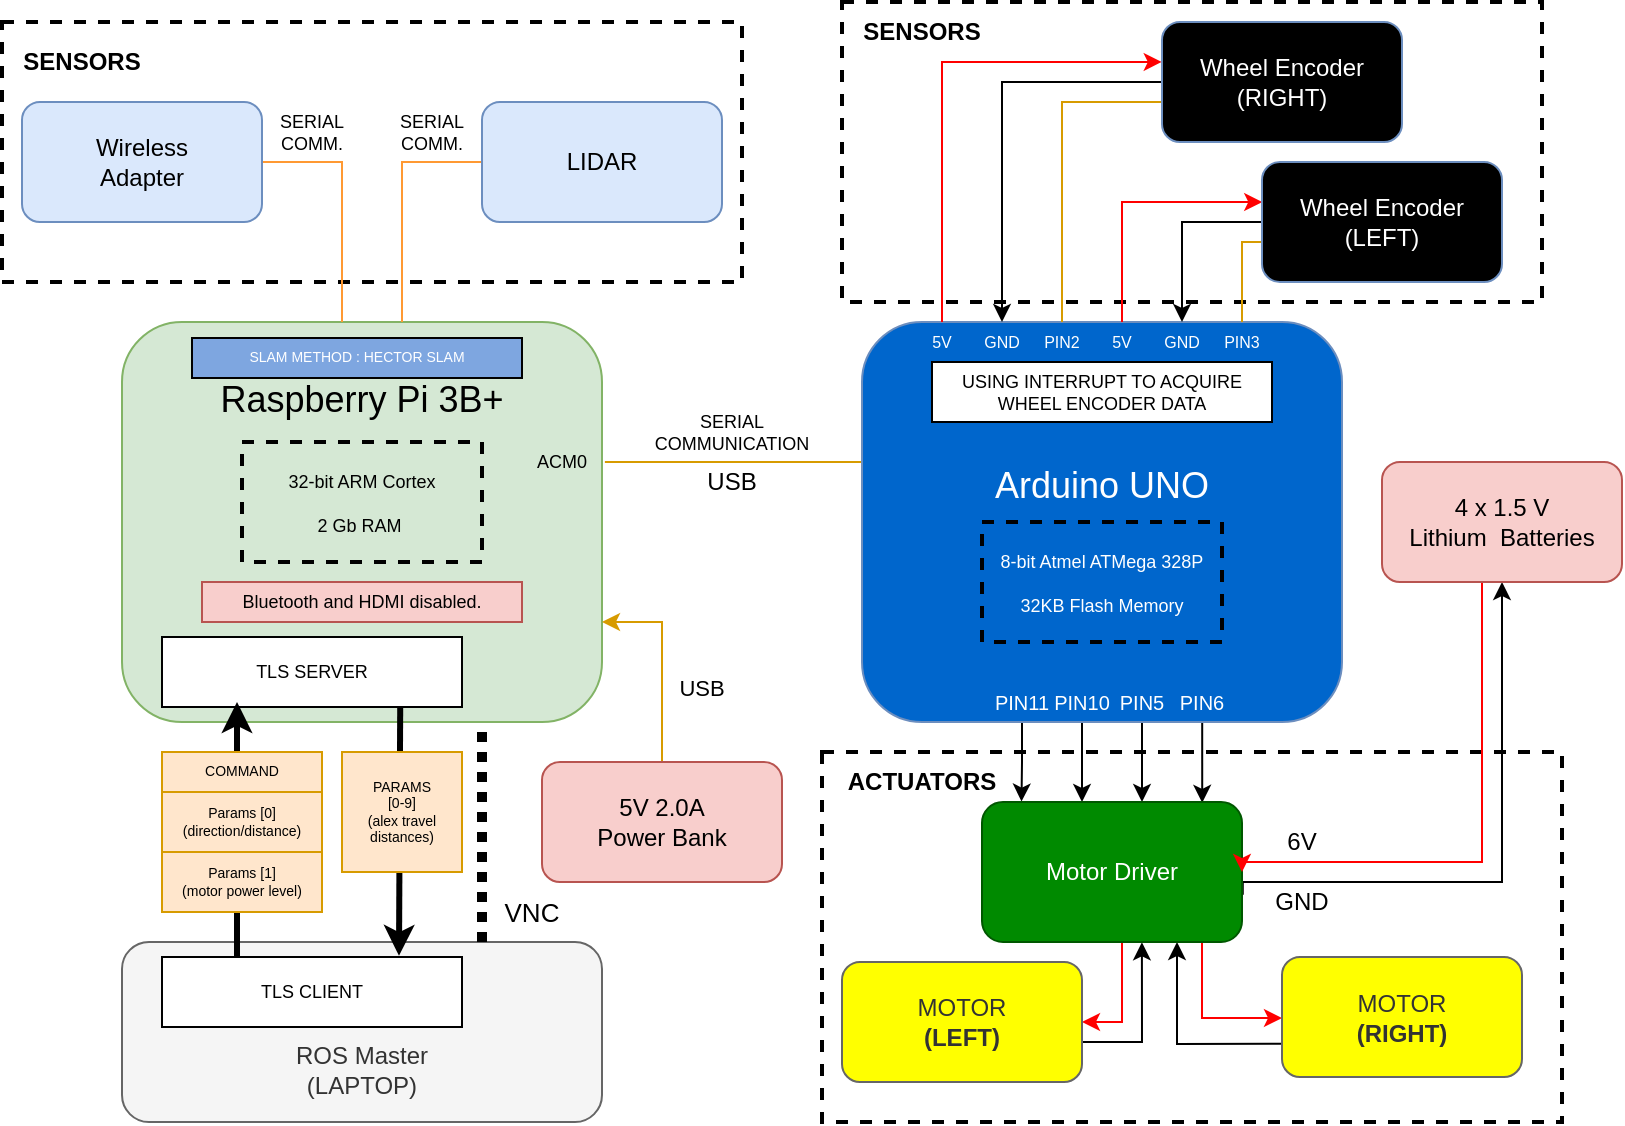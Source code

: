 <mxfile version="12.9.2" type="github">
  <diagram id="VnCIQRjtmT7jwR76PHyO" name="Page-1">
    <mxGraphModel dx="944" dy="564" grid="1" gridSize="10" guides="1" tooltips="1" connect="1" arrows="1" fold="1" page="1" pageScale="1" pageWidth="850" pageHeight="1100" math="0" shadow="0">
      <root>
        <mxCell id="0" />
        <mxCell id="1" parent="0" />
        <mxCell id="y9Z0lJfgHbXX7u5EFjHM-21" value="" style="rounded=0;whiteSpace=wrap;html=1;fontSize=8;fillColor=none;dashed=1;strokeWidth=2;" parent="1" vertex="1">
          <mxGeometry x="440" y="200" width="350" height="150" as="geometry" />
        </mxCell>
        <mxCell id="y9Z0lJfgHbXX7u5EFjHM-27" value="" style="rounded=0;whiteSpace=wrap;html=1;fontSize=8;fillColor=none;dashed=1;strokeWidth=2;" parent="1" vertex="1">
          <mxGeometry x="430" y="575" width="370" height="185" as="geometry" />
        </mxCell>
        <mxCell id="y9Z0lJfgHbXX7u5EFjHM-23" value="" style="rounded=0;whiteSpace=wrap;html=1;fontSize=8;fillColor=none;dashed=1;strokeWidth=2;" parent="1" vertex="1">
          <mxGeometry x="20" y="210" width="370" height="130" as="geometry" />
        </mxCell>
        <mxCell id="2CkAWybl6f_ozzkzrOvi-16" style="edgeStyle=orthogonalEdgeStyle;rounded=0;orthogonalLoop=1;jettySize=auto;html=1;exitX=1.006;exitY=0.35;exitDx=0;exitDy=0;entryX=0;entryY=0.5;entryDx=0;entryDy=0;endArrow=none;endFill=0;fillColor=#ffe6cc;strokeColor=#d79b00;exitPerimeter=0;" parent="1" source="2CkAWybl6f_ozzkzrOvi-1" target="2CkAWybl6f_ozzkzrOvi-2" edge="1">
          <mxGeometry relative="1" as="geometry">
            <Array as="points">
              <mxPoint x="450" y="430" />
            </Array>
          </mxGeometry>
        </mxCell>
        <mxCell id="2CkAWybl6f_ozzkzrOvi-1" value="&lt;br&gt;Raspberry Pi 3B+" style="rounded=1;whiteSpace=wrap;html=1;fontSize=18;fillColor=#d5e8d4;strokeColor=#82b366;verticalAlign=top;" parent="1" vertex="1">
          <mxGeometry x="80" y="360" width="240" height="200" as="geometry" />
        </mxCell>
        <mxCell id="2CkAWybl6f_ozzkzrOvi-23" style="edgeStyle=orthogonalEdgeStyle;rounded=0;orthogonalLoop=1;jettySize=auto;html=1;exitX=0.75;exitY=1;exitDx=0;exitDy=0;endArrow=classic;endFill=1;strokeColor=#000000;" parent="1" source="2CkAWybl6f_ozzkzrOvi-2" target="2CkAWybl6f_ozzkzrOvi-8" edge="1">
          <mxGeometry relative="1" as="geometry">
            <Array as="points">
              <mxPoint x="590" y="560" />
            </Array>
          </mxGeometry>
        </mxCell>
        <mxCell id="2CkAWybl6f_ozzkzrOvi-32" style="edgeStyle=orthogonalEdgeStyle;rounded=0;orthogonalLoop=1;jettySize=auto;html=1;exitX=0.5;exitY=1;exitDx=0;exitDy=0;startArrow=none;startFill=0;endArrow=classic;endFill=1;strokeColor=#000000;" parent="1" source="2CkAWybl6f_ozzkzrOvi-2" target="2CkAWybl6f_ozzkzrOvi-8" edge="1">
          <mxGeometry relative="1" as="geometry">
            <Array as="points">
              <mxPoint x="560" y="560" />
            </Array>
          </mxGeometry>
        </mxCell>
        <mxCell id="2CkAWybl6f_ozzkzrOvi-33" style="edgeStyle=orthogonalEdgeStyle;rounded=0;orthogonalLoop=1;jettySize=auto;html=1;exitX=0.5;exitY=1;exitDx=0;exitDy=0;entryX=0.152;entryY=-0.003;entryDx=0;entryDy=0;entryPerimeter=0;startArrow=none;startFill=0;endArrow=classic;endFill=1;strokeColor=#000000;" parent="1" source="2CkAWybl6f_ozzkzrOvi-2" target="2CkAWybl6f_ozzkzrOvi-8" edge="1">
          <mxGeometry relative="1" as="geometry">
            <Array as="points">
              <mxPoint x="530" y="560" />
              <mxPoint x="530" y="580" />
            </Array>
          </mxGeometry>
        </mxCell>
        <mxCell id="y9Z0lJfgHbXX7u5EFjHM-2" style="edgeStyle=orthogonalEdgeStyle;rounded=0;orthogonalLoop=1;jettySize=auto;html=1;exitX=0.75;exitY=1;exitDx=0;exitDy=0;entryX=0.847;entryY=0.006;entryDx=0;entryDy=0;entryPerimeter=0;" parent="1" source="2CkAWybl6f_ozzkzrOvi-2" target="2CkAWybl6f_ozzkzrOvi-8" edge="1">
          <mxGeometry relative="1" as="geometry">
            <Array as="points">
              <mxPoint x="620" y="560" />
            </Array>
          </mxGeometry>
        </mxCell>
        <mxCell id="y9Z0lJfgHbXX7u5EFjHM-19" style="edgeStyle=orthogonalEdgeStyle;rounded=0;orthogonalLoop=1;jettySize=auto;html=1;exitX=1.003;exitY=0.662;exitDx=0;exitDy=0;startArrow=none;startFill=0;endArrow=classic;endFill=1;strokeColor=#000000;fontSize=8;exitPerimeter=0;entryX=0.5;entryY=1;entryDx=0;entryDy=0;" parent="1" source="2CkAWybl6f_ozzkzrOvi-8" target="y9Z0lJfgHbXX7u5EFjHM-17" edge="1">
          <mxGeometry relative="1" as="geometry">
            <Array as="points">
              <mxPoint x="770" y="640" />
            </Array>
            <mxPoint x="770" y="491" as="targetPoint" />
          </mxGeometry>
        </mxCell>
        <mxCell id="2CkAWybl6f_ozzkzrOvi-2" value="&lt;br&gt;&lt;br&gt;&lt;br&gt;Arduino UNO" style="rounded=1;whiteSpace=wrap;html=1;fontSize=18;fillColor=#0066CC;strokeColor=#6c8ebf;verticalAlign=top;fontColor=#FFFFFF;" parent="1" vertex="1">
          <mxGeometry x="450" y="360" width="240" height="200" as="geometry" />
        </mxCell>
        <mxCell id="2CkAWybl6f_ozzkzrOvi-13" style="edgeStyle=orthogonalEdgeStyle;rounded=0;orthogonalLoop=1;jettySize=auto;html=1;exitX=0;exitY=0.5;exitDx=0;exitDy=0;entryX=0.5;entryY=0;entryDx=0;entryDy=0;" parent="1" source="2CkAWybl6f_ozzkzrOvi-3" target="y9Z0lJfgHbXX7u5EFjHM-16" edge="1">
          <mxGeometry relative="1" as="geometry">
            <mxPoint x="620" y="360" as="targetPoint" />
            <Array as="points">
              <mxPoint x="610" y="310" />
            </Array>
          </mxGeometry>
        </mxCell>
        <mxCell id="2CkAWybl6f_ozzkzrOvi-35" style="edgeStyle=orthogonalEdgeStyle;rounded=0;orthogonalLoop=1;jettySize=auto;html=1;exitX=0.001;exitY=0.334;exitDx=0;exitDy=0;startArrow=classic;startFill=1;endArrow=none;endFill=0;strokeColor=#FF0000;exitPerimeter=0;entryX=0.5;entryY=0;entryDx=0;entryDy=0;" parent="1" source="2CkAWybl6f_ozzkzrOvi-3" target="y9Z0lJfgHbXX7u5EFjHM-14" edge="1">
          <mxGeometry relative="1" as="geometry">
            <Array as="points">
              <mxPoint x="580" y="300" />
            </Array>
            <mxPoint x="600" y="360" as="targetPoint" />
          </mxGeometry>
        </mxCell>
        <mxCell id="2CkAWybl6f_ozzkzrOvi-36" style="edgeStyle=orthogonalEdgeStyle;rounded=0;orthogonalLoop=1;jettySize=auto;html=1;exitX=0;exitY=0.75;exitDx=0;exitDy=0;startArrow=none;startFill=0;endArrow=none;endFill=0;strokeColor=#d79b00;fillColor=#ffe6cc;" parent="1" source="2CkAWybl6f_ozzkzrOvi-3" edge="1">
          <mxGeometry relative="1" as="geometry">
            <mxPoint x="640" y="360" as="targetPoint" />
            <Array as="points">
              <mxPoint x="650" y="320" />
              <mxPoint x="640" y="320" />
            </Array>
          </mxGeometry>
        </mxCell>
        <mxCell id="2CkAWybl6f_ozzkzrOvi-3" value="Wheel Encoder&lt;br&gt;(LEFT)" style="rounded=1;whiteSpace=wrap;html=1;fillColor=#000000;strokeColor=#6c8ebf;fontColor=#FFFFFF;" parent="1" vertex="1">
          <mxGeometry x="650" y="280" width="120" height="60" as="geometry" />
        </mxCell>
        <mxCell id="2CkAWybl6f_ozzkzrOvi-22" style="edgeStyle=orthogonalEdgeStyle;rounded=0;orthogonalLoop=1;jettySize=auto;html=1;endArrow=classic;endFill=1;strokeColor=#000000;entryX=0.5;entryY=0;entryDx=0;entryDy=0;" parent="1" source="2CkAWybl6f_ozzkzrOvi-4" target="y9Z0lJfgHbXX7u5EFjHM-15" edge="1">
          <mxGeometry relative="1" as="geometry">
            <Array as="points">
              <mxPoint x="520" y="240" />
            </Array>
            <mxPoint x="560" y="360" as="targetPoint" />
          </mxGeometry>
        </mxCell>
        <mxCell id="2CkAWybl6f_ozzkzrOvi-37" style="edgeStyle=orthogonalEdgeStyle;rounded=0;orthogonalLoop=1;jettySize=auto;html=1;exitX=0;exitY=0.75;exitDx=0;exitDy=0;startArrow=none;startFill=0;endArrow=none;endFill=0;strokeColor=#d79b00;fillColor=#ffe6cc;entryX=0.5;entryY=0;entryDx=0;entryDy=0;" parent="1" source="2CkAWybl6f_ozzkzrOvi-4" target="y9Z0lJfgHbXX7u5EFjHM-12" edge="1">
          <mxGeometry relative="1" as="geometry">
            <Array as="points">
              <mxPoint x="600" y="225" />
              <mxPoint x="610" y="225" />
              <mxPoint x="610" y="250" />
              <mxPoint x="550" y="250" />
            </Array>
            <mxPoint x="580" y="360" as="targetPoint" />
          </mxGeometry>
        </mxCell>
        <mxCell id="2CkAWybl6f_ozzkzrOvi-38" style="edgeStyle=orthogonalEdgeStyle;rounded=0;orthogonalLoop=1;jettySize=auto;html=1;exitX=-0.001;exitY=0.333;exitDx=0;exitDy=0;startArrow=classic;startFill=1;endArrow=none;endFill=0;strokeColor=#FF0000;exitPerimeter=0;" parent="1" source="2CkAWybl6f_ozzkzrOvi-4" target="2CkAWybl6f_ozzkzrOvi-2" edge="1">
          <mxGeometry relative="1" as="geometry">
            <Array as="points">
              <mxPoint x="490" y="230" />
            </Array>
          </mxGeometry>
        </mxCell>
        <mxCell id="2CkAWybl6f_ozzkzrOvi-4" value="Wheel Encoder&lt;br&gt;(RIGHT)" style="rounded=1;whiteSpace=wrap;html=1;fillColor=#000000;strokeColor=#6c8ebf;fontColor=#FFFFFF;" parent="1" vertex="1">
          <mxGeometry x="600" y="210" width="120" height="60" as="geometry" />
        </mxCell>
        <mxCell id="2CkAWybl6f_ozzkzrOvi-11" style="edgeStyle=orthogonalEdgeStyle;rounded=0;orthogonalLoop=1;jettySize=auto;html=1;exitX=0;exitY=0.5;exitDx=0;exitDy=0;strokeColor=#FF9933;endArrow=none;endFill=0;" parent="1" source="2CkAWybl6f_ozzkzrOvi-5" edge="1">
          <mxGeometry relative="1" as="geometry">
            <mxPoint x="220" y="360" as="targetPoint" />
            <Array as="points">
              <mxPoint x="220" y="280" />
              <mxPoint x="220" y="360" />
            </Array>
          </mxGeometry>
        </mxCell>
        <mxCell id="2CkAWybl6f_ozzkzrOvi-5" value="LIDAR" style="rounded=1;whiteSpace=wrap;html=1;fillColor=#dae8fc;strokeColor=#6c8ebf;" parent="1" vertex="1">
          <mxGeometry x="260" y="250" width="120" height="60" as="geometry" />
        </mxCell>
        <mxCell id="2CkAWybl6f_ozzkzrOvi-26" style="edgeStyle=orthogonalEdgeStyle;rounded=0;orthogonalLoop=1;jettySize=auto;html=1;exitX=0.5;exitY=1;exitDx=0;exitDy=0;endArrow=classic;endFill=1;strokeColor=#FF0000;" parent="1" source="2CkAWybl6f_ozzkzrOvi-8" target="2CkAWybl6f_ozzkzrOvi-25" edge="1">
          <mxGeometry relative="1" as="geometry">
            <Array as="points">
              <mxPoint x="620" y="670" />
              <mxPoint x="620" y="708" />
            </Array>
          </mxGeometry>
        </mxCell>
        <mxCell id="2CkAWybl6f_ozzkzrOvi-27" style="edgeStyle=orthogonalEdgeStyle;rounded=0;orthogonalLoop=1;jettySize=auto;html=1;exitX=0.25;exitY=1;exitDx=0;exitDy=0;endArrow=classic;endFill=1;strokeColor=#FF0000;entryX=1;entryY=0.5;entryDx=0;entryDy=0;" parent="1" source="2CkAWybl6f_ozzkzrOvi-8" target="2CkAWybl6f_ozzkzrOvi-24" edge="1">
          <mxGeometry relative="1" as="geometry">
            <Array as="points">
              <mxPoint x="580" y="670" />
              <mxPoint x="580" y="710" />
            </Array>
          </mxGeometry>
        </mxCell>
        <mxCell id="2CkAWybl6f_ozzkzrOvi-29" style="edgeStyle=orthogonalEdgeStyle;rounded=0;orthogonalLoop=1;jettySize=auto;html=1;entryX=1;entryY=0.75;entryDx=0;entryDy=0;endArrow=none;endFill=0;strokeColor=#000000;startArrow=classic;startFill=1;exitX=0.615;exitY=1.002;exitDx=0;exitDy=0;exitPerimeter=0;" parent="1" target="2CkAWybl6f_ozzkzrOvi-24" edge="1" source="2CkAWybl6f_ozzkzrOvi-8">
          <mxGeometry relative="1" as="geometry">
            <mxPoint x="530" y="659" as="sourcePoint" />
            <Array as="points">
              <mxPoint x="590" y="720" />
              <mxPoint x="560" y="720" />
            </Array>
          </mxGeometry>
        </mxCell>
        <mxCell id="2CkAWybl6f_ozzkzrOvi-31" style="edgeStyle=orthogonalEdgeStyle;rounded=0;orthogonalLoop=1;jettySize=auto;html=1;exitX=0.75;exitY=1;exitDx=0;exitDy=0;entryX=0.003;entryY=0.722;entryDx=0;entryDy=0;entryPerimeter=0;startArrow=classic;startFill=1;endArrow=none;endFill=0;strokeColor=#000000;" parent="1" source="2CkAWybl6f_ozzkzrOvi-8" target="2CkAWybl6f_ozzkzrOvi-25" edge="1">
          <mxGeometry relative="1" as="geometry">
            <Array as="points">
              <mxPoint x="608" y="721" />
              <mxPoint x="608" y="721" />
            </Array>
          </mxGeometry>
        </mxCell>
        <mxCell id="2CkAWybl6f_ozzkzrOvi-8" value="Motor Driver" style="rounded=1;whiteSpace=wrap;html=1;fillColor=#008a00;strokeColor=#005700;fontColor=#ffffff;" parent="1" vertex="1">
          <mxGeometry x="510" y="600" width="130" height="70" as="geometry" />
        </mxCell>
        <mxCell id="2CkAWybl6f_ozzkzrOvi-12" style="edgeStyle=orthogonalEdgeStyle;rounded=0;orthogonalLoop=1;jettySize=auto;html=1;exitX=1;exitY=0.5;exitDx=0;exitDy=0;strokeColor=#FF9933;endArrow=none;endFill=0;" parent="1" source="2CkAWybl6f_ozzkzrOvi-10" edge="1">
          <mxGeometry relative="1" as="geometry">
            <mxPoint x="190" y="360" as="targetPoint" />
            <Array as="points">
              <mxPoint x="190" y="280" />
              <mxPoint x="190" y="360" />
            </Array>
          </mxGeometry>
        </mxCell>
        <mxCell id="2CkAWybl6f_ozzkzrOvi-10" value="Wireless&lt;br&gt;Adapter" style="rounded=1;whiteSpace=wrap;html=1;fillColor=#dae8fc;strokeColor=#6c8ebf;" parent="1" vertex="1">
          <mxGeometry x="30" y="250" width="120" height="60" as="geometry" />
        </mxCell>
        <mxCell id="2CkAWybl6f_ozzkzrOvi-20" value="GND" style="text;html=1;strokeColor=none;fillColor=none;align=center;verticalAlign=middle;whiteSpace=wrap;rounded=0;" parent="1" vertex="1">
          <mxGeometry x="650" y="640" width="40" height="20" as="geometry" />
        </mxCell>
        <mxCell id="2CkAWybl6f_ozzkzrOvi-21" value="SERIAL&lt;br&gt;COMMUNICATION" style="text;html=1;strokeColor=none;fillColor=none;align=center;verticalAlign=middle;whiteSpace=wrap;rounded=0;fontSize=9;" parent="1" vertex="1">
          <mxGeometry x="360" y="400" width="50" height="30" as="geometry" />
        </mxCell>
        <mxCell id="2CkAWybl6f_ozzkzrOvi-24" value="MOTOR&lt;br&gt;&lt;b&gt;(LEFT)&lt;/b&gt;" style="rounded=1;whiteSpace=wrap;html=1;fillColor=#FFFF00;strokeColor=#666666;fontColor=#333333;" parent="1" vertex="1">
          <mxGeometry x="440" y="680" width="120" height="60" as="geometry" />
        </mxCell>
        <mxCell id="2CkAWybl6f_ozzkzrOvi-25" value="MOTOR&lt;br&gt;&lt;b&gt;(RIGHT)&lt;/b&gt;" style="rounded=1;whiteSpace=wrap;html=1;fillColor=#FFFF00;strokeColor=#666666;fontColor=#333333;" parent="1" vertex="1">
          <mxGeometry x="660" y="677.5" width="120" height="60" as="geometry" />
        </mxCell>
        <mxCell id="y9Z0lJfgHbXX7u5EFjHM-3" value="PIN5" style="text;html=1;strokeColor=none;fillColor=none;align=center;verticalAlign=middle;whiteSpace=wrap;rounded=0;fontSize=10;fontColor=#FFFFFF;" parent="1" vertex="1">
          <mxGeometry x="580" y="540" width="20" height="20" as="geometry" />
        </mxCell>
        <mxCell id="y9Z0lJfgHbXX7u5EFjHM-4" value="PIN6" style="text;html=1;strokeColor=none;fillColor=none;align=center;verticalAlign=middle;whiteSpace=wrap;rounded=0;fontSize=10;fontColor=#FFFFFF;" parent="1" vertex="1">
          <mxGeometry x="610" y="540" width="20" height="20" as="geometry" />
        </mxCell>
        <mxCell id="y9Z0lJfgHbXX7u5EFjHM-5" value="PIN11" style="text;html=1;strokeColor=none;fillColor=none;align=center;verticalAlign=middle;whiteSpace=wrap;rounded=0;fontSize=10;fontColor=#FFFFFF;" parent="1" vertex="1">
          <mxGeometry x="520" y="540" width="20" height="20" as="geometry" />
        </mxCell>
        <mxCell id="y9Z0lJfgHbXX7u5EFjHM-6" value="PIN10" style="text;html=1;strokeColor=none;fillColor=none;align=center;verticalAlign=middle;whiteSpace=wrap;rounded=0;fontSize=10;fontColor=#FFFFFF;" parent="1" vertex="1">
          <mxGeometry x="550" y="540" width="20" height="20" as="geometry" />
        </mxCell>
        <mxCell id="y9Z0lJfgHbXX7u5EFjHM-10" value="PIN3" style="text;html=1;strokeColor=none;fillColor=none;align=center;verticalAlign=middle;whiteSpace=wrap;rounded=0;fontSize=8;fontColor=#FFFFFF;" parent="1" vertex="1">
          <mxGeometry x="630" y="360" width="20" height="20" as="geometry" />
        </mxCell>
        <mxCell id="y9Z0lJfgHbXX7u5EFjHM-12" value="PIN2" style="text;html=1;strokeColor=none;fillColor=none;align=center;verticalAlign=middle;whiteSpace=wrap;rounded=0;fontSize=8;fontColor=#FFFFFF;" parent="1" vertex="1">
          <mxGeometry x="540" y="360" width="20" height="20" as="geometry" />
        </mxCell>
        <mxCell id="y9Z0lJfgHbXX7u5EFjHM-13" value="5V" style="text;html=1;strokeColor=none;fillColor=none;align=center;verticalAlign=middle;whiteSpace=wrap;rounded=0;fontSize=8;fontColor=#FFFFFF;" parent="1" vertex="1">
          <mxGeometry x="480" y="360" width="20" height="20" as="geometry" />
        </mxCell>
        <mxCell id="y9Z0lJfgHbXX7u5EFjHM-14" value="5V" style="text;html=1;strokeColor=none;fillColor=none;align=center;verticalAlign=middle;whiteSpace=wrap;rounded=0;fontSize=8;fontColor=#FFFFFF;" parent="1" vertex="1">
          <mxGeometry x="570" y="360" width="20" height="20" as="geometry" />
        </mxCell>
        <mxCell id="y9Z0lJfgHbXX7u5EFjHM-15" value="GND" style="text;html=1;strokeColor=none;fillColor=none;align=center;verticalAlign=middle;whiteSpace=wrap;rounded=0;fontSize=8;fontColor=#FFFFFF;" parent="1" vertex="1">
          <mxGeometry x="510" y="360" width="20" height="20" as="geometry" />
        </mxCell>
        <mxCell id="y9Z0lJfgHbXX7u5EFjHM-16" value="GND" style="text;html=1;strokeColor=none;fillColor=none;align=center;verticalAlign=middle;whiteSpace=wrap;rounded=0;fontSize=8;fontColor=#FFFFFF;" parent="1" vertex="1">
          <mxGeometry x="600" y="360" width="20" height="20" as="geometry" />
        </mxCell>
        <mxCell id="y9Z0lJfgHbXX7u5EFjHM-18" style="edgeStyle=orthogonalEdgeStyle;rounded=0;orthogonalLoop=1;jettySize=auto;html=1;exitX=0.25;exitY=1;exitDx=0;exitDy=0;entryX=1;entryY=0.5;entryDx=0;entryDy=0;startArrow=none;startFill=0;endArrow=classic;endFill=1;strokeColor=#FF0000;fontSize=8;" parent="1" source="y9Z0lJfgHbXX7u5EFjHM-17" target="2CkAWybl6f_ozzkzrOvi-8" edge="1">
          <mxGeometry relative="1" as="geometry">
            <Array as="points">
              <mxPoint x="760" y="490" />
              <mxPoint x="760" y="630" />
            </Array>
          </mxGeometry>
        </mxCell>
        <mxCell id="y9Z0lJfgHbXX7u5EFjHM-17" value="&lt;font style=&quot;font-size: 12px&quot;&gt;4 x 1.5 V&lt;br&gt;Lithium &amp;nbsp;Batteries&lt;/font&gt;" style="rounded=1;whiteSpace=wrap;html=1;fontSize=8;fillColor=#f8cecc;strokeColor=#b85450;" parent="1" vertex="1">
          <mxGeometry x="710" y="430" width="120" height="60" as="geometry" />
        </mxCell>
        <mxCell id="y9Z0lJfgHbXX7u5EFjHM-20" value="6V" style="text;html=1;strokeColor=none;fillColor=none;align=center;verticalAlign=middle;whiteSpace=wrap;rounded=0;" parent="1" vertex="1">
          <mxGeometry x="650" y="610" width="40" height="20" as="geometry" />
        </mxCell>
        <mxCell id="y9Z0lJfgHbXX7u5EFjHM-22" value="&lt;font style=&quot;font-size: 12px&quot;&gt;&lt;b&gt;SENSORS&lt;/b&gt;&lt;/font&gt;" style="text;html=1;strokeColor=none;fillColor=none;align=center;verticalAlign=middle;whiteSpace=wrap;rounded=0;dashed=1;fontSize=8;" parent="1" vertex="1">
          <mxGeometry x="460" y="200" width="40" height="30" as="geometry" />
        </mxCell>
        <mxCell id="y9Z0lJfgHbXX7u5EFjHM-24" value="&lt;font style=&quot;font-size: 12px&quot;&gt;&lt;b&gt;SENSORS&lt;/b&gt;&lt;/font&gt;" style="text;html=1;strokeColor=none;fillColor=none;align=center;verticalAlign=middle;whiteSpace=wrap;rounded=0;dashed=1;fontSize=8;" parent="1" vertex="1">
          <mxGeometry x="40" y="220" width="40" height="20" as="geometry" />
        </mxCell>
        <mxCell id="y9Z0lJfgHbXX7u5EFjHM-25" value="&lt;font style=&quot;font-size: 9px&quot;&gt;&lt;font color=&quot;#ffffff&quot;&gt;8-bit Atmel ATMega 328P&lt;br&gt;32KB Flash Memory&lt;/font&gt;&lt;br&gt;&lt;/font&gt;" style="rounded=0;whiteSpace=wrap;html=1;dashed=1;strokeWidth=2;fillColor=none;fontSize=18;verticalAlign=top;" parent="1" vertex="1">
          <mxGeometry x="510" y="460" width="120" height="60" as="geometry" />
        </mxCell>
        <mxCell id="y9Z0lJfgHbXX7u5EFjHM-26" value="&lt;font style=&quot;font-size: 9px&quot;&gt;32-bit ARM Cortex&lt;br&gt;2 Gb RAM&amp;nbsp;&lt;br&gt;&lt;/font&gt;" style="rounded=0;whiteSpace=wrap;html=1;dashed=1;strokeWidth=2;fillColor=none;fontSize=18;verticalAlign=top;" parent="1" vertex="1">
          <mxGeometry x="140" y="420" width="120" height="60" as="geometry" />
        </mxCell>
        <mxCell id="y9Z0lJfgHbXX7u5EFjHM-28" value="&lt;font style=&quot;font-size: 12px&quot;&gt;&lt;b&gt;ACTUATORS&lt;br&gt;&lt;/b&gt;&lt;/font&gt;" style="text;html=1;strokeColor=none;fillColor=none;align=center;verticalAlign=middle;whiteSpace=wrap;rounded=0;dashed=1;fontSize=8;" parent="1" vertex="1">
          <mxGeometry x="460" y="580" width="40" height="20" as="geometry" />
        </mxCell>
        <mxCell id="ypnCgF6e4q7PpGc80DcS-1" value="&lt;br&gt;&lt;br&gt;&lt;br&gt;ROS Master&lt;br&gt;(LAPTOP)" style="rounded=1;whiteSpace=wrap;html=1;fillColor=#f5f5f5;strokeColor=#666666;fontColor=#333333;verticalAlign=top;" parent="1" vertex="1">
          <mxGeometry x="80" y="670" width="240" height="90" as="geometry" />
        </mxCell>
        <mxCell id="ok7FpIZAKg8Sn_sipKtc-2" value="" style="endArrow=none;html=1;fontSize=13;exitX=0.75;exitY=0;exitDx=0;exitDy=0;entryX=0.75;entryY=1;entryDx=0;entryDy=0;strokeWidth=5;dashed=1;dashPattern=1 1;" edge="1" parent="1" source="ypnCgF6e4q7PpGc80DcS-1" target="2CkAWybl6f_ozzkzrOvi-1">
          <mxGeometry width="50" height="50" relative="1" as="geometry">
            <mxPoint x="290" y="600" as="sourcePoint" />
            <mxPoint x="340" y="550" as="targetPoint" />
            <Array as="points" />
          </mxGeometry>
        </mxCell>
        <mxCell id="ok7FpIZAKg8Sn_sipKtc-3" value="VNC" style="text;html=1;strokeColor=none;fillColor=none;align=center;verticalAlign=middle;whiteSpace=wrap;rounded=0;labelBackgroundColor=none;fontSize=13;" vertex="1" parent="1">
          <mxGeometry x="260" y="640" width="50" height="30" as="geometry" />
        </mxCell>
        <mxCell id="ok7FpIZAKg8Sn_sipKtc-4" value="&lt;font style=&quot;font-size: 9px;&quot;&gt;USING INTERRUPT TO ACQUIRE WHEEL ENCODER DATA&lt;/font&gt;" style="rounded=0;whiteSpace=wrap;html=1;labelBackgroundColor=none;fontSize=9;horizontal=1;" vertex="1" parent="1">
          <mxGeometry x="485" y="380" width="170" height="30" as="geometry" />
        </mxCell>
        <mxCell id="ok7FpIZAKg8Sn_sipKtc-5" value="" style="rounded=0;whiteSpace=wrap;html=1;labelBackgroundColor=none;fontSize=9;" vertex="1" parent="1">
          <mxGeometry x="100" y="517.5" width="150" height="35" as="geometry" />
        </mxCell>
        <mxCell id="ok7FpIZAKg8Sn_sipKtc-1" value="TLS SERVER" style="text;html=1;align=center;verticalAlign=middle;whiteSpace=wrap;rounded=0;fontSize=9;" vertex="1" parent="1">
          <mxGeometry x="100" y="520" width="150" height="30" as="geometry" />
        </mxCell>
        <mxCell id="ok7FpIZAKg8Sn_sipKtc-7" value="Bluetooth and HDMI disabled." style="rounded=0;whiteSpace=wrap;html=1;labelBackgroundColor=none;fillColor=#f8cecc;fontSize=9;strokeColor=#b85450;" vertex="1" parent="1">
          <mxGeometry x="120" y="490" width="160" height="20" as="geometry" />
        </mxCell>
        <mxCell id="ok7FpIZAKg8Sn_sipKtc-9" value="SERIAL&lt;br&gt;COMM." style="text;html=1;strokeColor=none;fillColor=none;align=center;verticalAlign=middle;whiteSpace=wrap;rounded=0;fontSize=9;" vertex="1" parent="1">
          <mxGeometry x="210" y="255" width="50" height="20" as="geometry" />
        </mxCell>
        <mxCell id="ok7FpIZAKg8Sn_sipKtc-10" value="SERIAL&lt;br&gt;COMM." style="text;html=1;strokeColor=none;fillColor=none;align=center;verticalAlign=middle;whiteSpace=wrap;rounded=0;fontSize=9;" vertex="1" parent="1">
          <mxGeometry x="150" y="255" width="50" height="20" as="geometry" />
        </mxCell>
        <mxCell id="ok7FpIZAKg8Sn_sipKtc-13" value="TLS CLIENT" style="rounded=0;whiteSpace=wrap;html=1;labelBackgroundColor=none;fontSize=9;" vertex="1" parent="1">
          <mxGeometry x="100" y="677.5" width="150" height="35" as="geometry" />
        </mxCell>
        <mxCell id="ok7FpIZAKg8Sn_sipKtc-16" value="ACM0" style="text;html=1;strokeColor=none;fillColor=none;align=center;verticalAlign=middle;whiteSpace=wrap;rounded=0;labelBackgroundColor=none;fontSize=9;" vertex="1" parent="1">
          <mxGeometry x="280" y="420" width="40" height="20" as="geometry" />
        </mxCell>
        <mxCell id="ok7FpIZAKg8Sn_sipKtc-17" value="" style="endArrow=classic;html=1;strokeWidth=3;fontSize=9;exitX=0.25;exitY=0;exitDx=0;exitDy=0;entryX=0.25;entryY=1;entryDx=0;entryDy=0;" edge="1" parent="1" source="ok7FpIZAKg8Sn_sipKtc-13" target="ok7FpIZAKg8Sn_sipKtc-1">
          <mxGeometry width="50" height="50" relative="1" as="geometry">
            <mxPoint x="120" y="630" as="sourcePoint" />
            <mxPoint x="119" y="553" as="targetPoint" />
          </mxGeometry>
        </mxCell>
        <mxCell id="ok7FpIZAKg8Sn_sipKtc-18" value="COMMAND" style="rounded=0;whiteSpace=wrap;html=1;labelBackgroundColor=none;fillColor=#ffe6cc;fontSize=7;strokeColor=#d79b00;" vertex="1" parent="1">
          <mxGeometry x="100" y="575" width="80" height="20" as="geometry" />
        </mxCell>
        <mxCell id="ok7FpIZAKg8Sn_sipKtc-19" value="Params [0]&lt;br style=&quot;font-size: 7px;&quot;&gt;(direction/distance)" style="rounded=0;whiteSpace=wrap;html=1;labelBackgroundColor=none;fillColor=#ffe6cc;fontSize=7;strokeColor=#d79b00;" vertex="1" parent="1">
          <mxGeometry x="100" y="595" width="80" height="30" as="geometry" />
        </mxCell>
        <mxCell id="ok7FpIZAKg8Sn_sipKtc-20" value="Params [1]&lt;br style=&quot;font-size: 7px;&quot;&gt;(motor power level)" style="rounded=0;whiteSpace=wrap;html=1;labelBackgroundColor=none;fillColor=#ffe6cc;fontSize=7;strokeColor=#d79b00;" vertex="1" parent="1">
          <mxGeometry x="100" y="625" width="80" height="30" as="geometry" />
        </mxCell>
        <mxCell id="ok7FpIZAKg8Sn_sipKtc-23" value="" style="endArrow=classic;html=1;strokeWidth=3;fontSize=7;fontColor=#FFFFFF;exitX=0.794;exitY=1.006;exitDx=0;exitDy=0;entryX=0.79;entryY=-0.017;entryDx=0;entryDy=0;exitPerimeter=0;entryPerimeter=0;" edge="1" parent="1" source="ok7FpIZAKg8Sn_sipKtc-5" target="ok7FpIZAKg8Sn_sipKtc-13">
          <mxGeometry width="50" height="50" relative="1" as="geometry">
            <mxPoint x="300" y="640" as="sourcePoint" />
            <mxPoint x="350" y="590" as="targetPoint" />
          </mxGeometry>
        </mxCell>
        <mxCell id="ok7FpIZAKg8Sn_sipKtc-24" value="PARAMS&lt;br&gt;[0-9]&lt;br&gt;(alex travel distances)" style="rounded=0;whiteSpace=wrap;html=1;labelBackgroundColor=none;fillColor=#ffe6cc;fontSize=7;strokeColor=#d79b00;" vertex="1" parent="1">
          <mxGeometry x="190" y="575" width="60" height="60" as="geometry" />
        </mxCell>
        <mxCell id="ok7FpIZAKg8Sn_sipKtc-25" value="SLAM METHOD : HECTOR SLAM" style="rounded=0;whiteSpace=wrap;html=1;labelBackgroundColor=none;fillColor=#7EA6E0;fontSize=7;fontColor=#FFFFFF;" vertex="1" parent="1">
          <mxGeometry x="115" y="368" width="165" height="20" as="geometry" />
        </mxCell>
        <mxCell id="ok7FpIZAKg8Sn_sipKtc-29" value="&lt;font style=&quot;font-size: 12px&quot; color=&quot;#000000&quot;&gt;USB&lt;/font&gt;" style="text;html=1;strokeColor=none;fillColor=none;align=center;verticalAlign=middle;whiteSpace=wrap;rounded=0;labelBackgroundColor=none;fontSize=7;fontColor=#FFFFFF;" vertex="1" parent="1">
          <mxGeometry x="365" y="430" width="40" height="20" as="geometry" />
        </mxCell>
        <mxCell id="ok7FpIZAKg8Sn_sipKtc-33" style="edgeStyle=orthogonalEdgeStyle;rounded=0;orthogonalLoop=1;jettySize=auto;html=1;exitX=0.5;exitY=0;exitDx=0;exitDy=0;entryX=1;entryY=0.75;entryDx=0;entryDy=0;strokeWidth=1;fontSize=7;fontColor=#FFFFFF;fillColor=#ffe6cc;strokeColor=#d79b00;" edge="1" parent="1" source="ok7FpIZAKg8Sn_sipKtc-30" target="2CkAWybl6f_ozzkzrOvi-1">
          <mxGeometry relative="1" as="geometry" />
        </mxCell>
        <mxCell id="ok7FpIZAKg8Sn_sipKtc-30" value="&lt;span style=&quot;font-size: 12px&quot;&gt;5V 2.0A&lt;br&gt;Power Bank&lt;/span&gt;" style="rounded=1;whiteSpace=wrap;html=1;fontSize=8;fillColor=#f8cecc;strokeColor=#b85450;" vertex="1" parent="1">
          <mxGeometry x="290" y="580" width="120" height="60" as="geometry" />
        </mxCell>
        <mxCell id="ok7FpIZAKg8Sn_sipKtc-34" value="USB" style="text;html=1;strokeColor=none;fillColor=none;align=center;verticalAlign=middle;whiteSpace=wrap;rounded=0;labelBackgroundColor=none;fontSize=11;fontColor=#000000;" vertex="1" parent="1">
          <mxGeometry x="350" y="532.5" width="40" height="20" as="geometry" />
        </mxCell>
      </root>
    </mxGraphModel>
  </diagram>
</mxfile>
